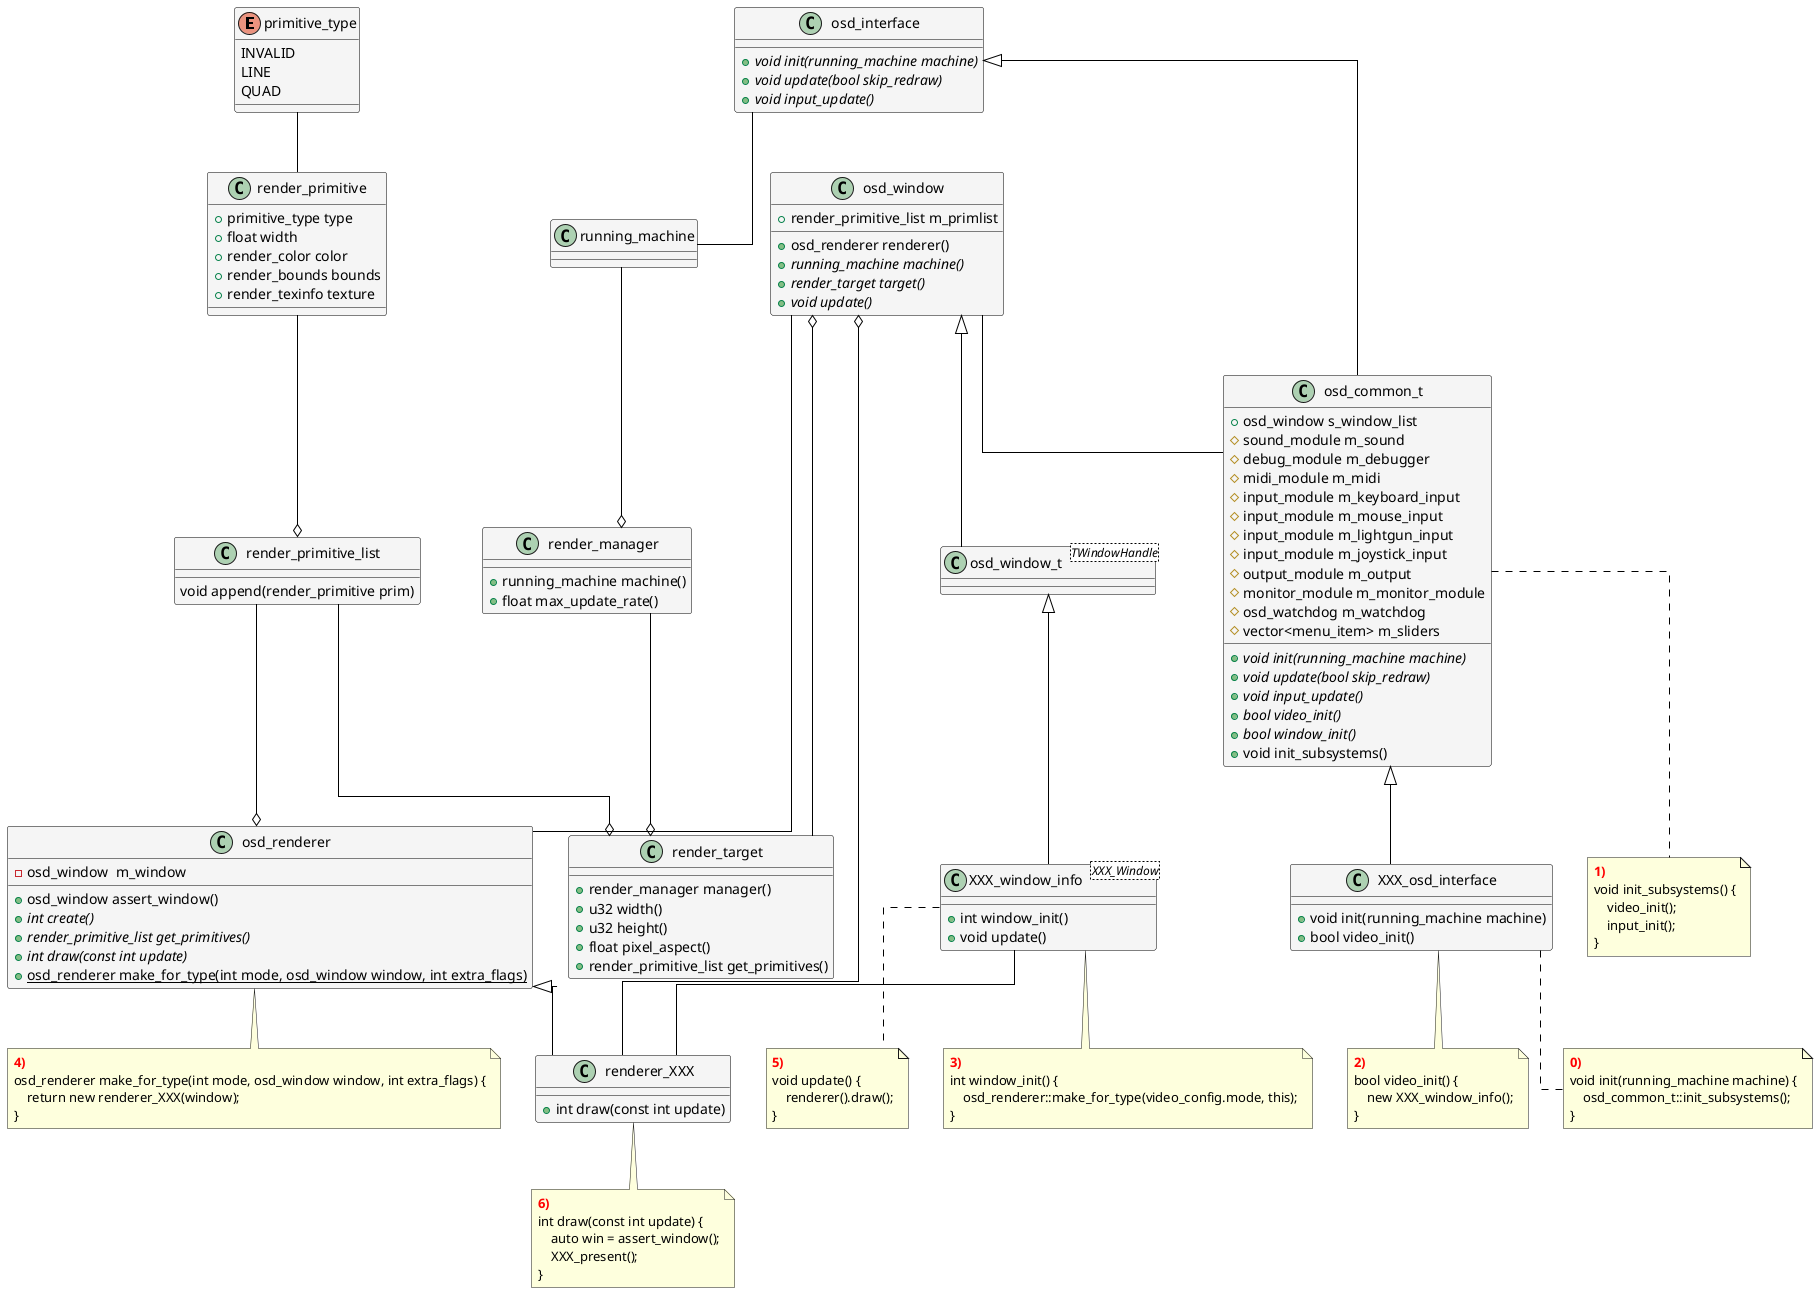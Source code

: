 @startuml mame

page 2x1

skinparam linetype ortho
skinparam ArrowColor black
skinparam shadowing false

skinparam class {
    BackgroundColor WhiteSmoke
    BorderColor black
}

skinparam package {
    BackgroundColor Linen
}

set namespaceSeparator ::

enum primitive_type
{
    INVALID
    LINE
    QUAD
}

class render_manager {
    +running_machine machine()
    +float max_update_rate()
}

running_machine --o render_manager

class osd_renderer {
    -osd_window  m_window
    +osd_window assert_window()
    {abstract} +int create()
    {abstract} +render_primitive_list get_primitives()
    {abstract} +int draw(const int update)
    {static} +osd_renderer make_for_type(int mode, osd_window window, int extra_flags)
}

note as note_osd_renderer_make_for_type
<b><color:Red>4)</color></b>
osd_renderer make_for_type(int mode, osd_window window, int extra_flags) {
    return new renderer_XXX(window);
}
end note

render_primitive_list --o osd_renderer
render_primitive --o render_primitive_list
primitive_type -- render_primitive

class render_primitive {
    +primitive_type type
    +float width
    +render_color color
    +render_bounds bounds
    +render_texinfo texture
}

class render_primitive_list {
    void append(render_primitive prim)
}

class renderer_XXX extends osd_renderer {
    +int draw(const int update)
}

note as note_renderer_XXX
<b><color:Red>6)</color></b>
int draw(const int update) {
    auto win = assert_window();
    XXX_present();
}
end note

osd_window o-- renderer_XXX
osd_window o-- render_target
osd_window -- osd_renderer

class osd_window_t<TWindowHandle> extends osd_window

XXX_window_info -- renderer_XXX

class osd_window {    
    +render_primitive_list m_primlist
    +osd_renderer renderer()
    {abstract} +running_machine machine()
    {abstract} +render_target target()
    {abstract} +void update()
}

render_manager --o render_target
render_primitive_list --o render_target

class render_target
{
    +render_manager manager()
    +u32 width()
    +u32 height()
    +float pixel_aspect()
    +render_primitive_list get_primitives()
}

class XXX_window_info<XXX_Window> {    
    +int window_init()
    +void update()
}

osd_window_t <|-- XXX_window_info
osd_common_t <|-- XXX_osd_interface

class XXX_osd_interface {
    +void init(running_machine machine)
    +bool video_init()
}

note as note_5_XXX_window_info
<b><color:Red>5)</color></b>
void update() {
    renderer().draw();
}
end note

note as note_4_XXX_window_info
<b><color:Red>3)</color></b>
int window_init() {
    osd_renderer::make_for_type(video_config.mode, this);
}
end note

note as note_2_XXX_osd_interface
<b><color:Red>2)</color></b>
bool video_init() {
    new XXX_window_info();
}
end note

osd_window -- osd_common_t

osd_interface -- running_machine

osd_interface <|-- osd_common_t

class osd_interface {
	{abstract} +void init(running_machine machine)
	{abstract} +void update(bool skip_redraw)
	{abstract} +void input_update()
}

class osd_common_t {
    +osd_window s_window_list
    #sound_module m_sound
    #debug_module m_debugger
    #midi_module m_midi
    #input_module m_keyboard_input
    #input_module m_mouse_input
    #input_module m_lightgun_input
    #input_module m_joystick_input
    #output_module m_output
    #monitor_module m_monitor_module
    #osd_watchdog m_watchdog
    #vector<menu_item> m_sliders
    {abstract} + void init(running_machine machine)
    {abstract} + void update(bool skip_redraw)
    {abstract} + void input_update()
    {abstract} +bool video_init()
    {abstract} +bool window_init()
    +void init_subsystems()
}

note as note_osd_common_t_init_subsystems
<b><color:Red>1)</color></b>
void init_subsystems() {
    video_init();
    input_init();
}
end note

note as note_XXX_osd_interface_init
<b><color:Red>0)</color></b>
void init(running_machine machine) {
    osd_common_t::init_subsystems();
}
end note

osd_renderer .. note_osd_renderer_make_for_type
osd_common_t .. note_osd_common_t_init_subsystems
renderer_XXX .. note_renderer_XXX
XXX_osd_interface .. note_2_XXX_osd_interface
XXX_osd_interface .. note_XXX_osd_interface_init
XXX_window_info .. note_4_XXX_window_info
XXX_window_info .. note_5_XXX_window_info

@enduml